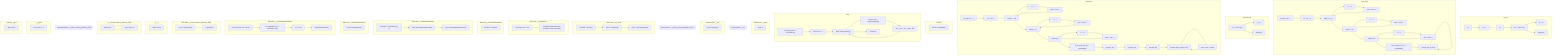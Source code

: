 graph TD
subgraph test_try
    test_try_71["try"]
    test_try_72["a += 1"]
    test_try_73["try"]
    test_try_74["try ... catch (err)"]
    test_try_75["a = 19"]:::exitNode
    test_try_76["dump(err)"]:::exitNode
    test_try_71 --> test_try_72
    test_try_72 --> test_try_73
    test_try_73 --> test_try_74
    test_try_74 --> test_try_75
    test_try_74 --> test_try_76
end
subgraph test_loops
    test_loops_77["let sum: Int = 0"]
    test_loops_78["let i: Int = 0"]
    test_loops_79["while (i &lt; 10)"]
    test_loops_80["i = i + 1"]
    test_loops_81["sum = sum + i"]
    test_loops_82["until (i &gt; 10)"]
    test_loops_83["i = i - 1"]
    test_loops_84["sum = sum + i"]
    test_loops_85["repeat (10)"]
    test_loops_86["i = i + 1"]
    test_loops_87["sum = sum + i"]
    test_loops_88["let m: map&lt;Int, Int&gt; = emptyMap()"]
    test_loops_89["foreach ((k, v) of m)"]
    test_loops_77 --> test_loops_78
    test_loops_78 --> test_loops_79
    test_loops_79 --> test_loops_80
    test_loops_80 --> test_loops_81
    test_loops_81 --> test_loops_79
    test_loops_79 --> test_loops_82
    test_loops_82 --> test_loops_83
    test_loops_83 --> test_loops_84
    test_loops_84 --> test_loops_82
    test_loops_82 --> test_loops_85
    test_loops_85 --> test_loops_86
    test_loops_86 --> test_loops_87
    test_loops_87 --> test_loops_85
    test_loops_85 --> test_loops_88
    test_loops_88 --> test_loops_89
    test_loops_89 --> test_loops_89
end
subgraph testTryCatch
    testTryCatch_90["try ... catch (err)"]
    testTryCatch_91["a += 1"]:::exitNode
    testTryCatch_92["dump(err)"]:::exitNode
    testTryCatch_90 --> testTryCatch_91
    testTryCatch_90 --> testTryCatch_92
end
subgraph testLoops
    testLoops_93["let sum: Int = 0"]
    testLoops_94["let i: Int = 0"]
    testLoops_95["while (i &lt; 10)"]
    testLoops_96["i = i + 1"]
    testLoops_97["sum = sum + i"]
    testLoops_98["until (i &lt;= 0)"]
    testLoops_99["i = i - 1"]
    testLoops_100["sum = sum + i"]
    testLoops_101["repeat (10)"]
    testLoops_102["i = i + 1"]
    testLoops_103["sum = sum + i"]
    testLoops_104["let m: map&lt;Int, Int&gt; = emptyMap()"]
    testLoops_105["m.set(1, 10)"]
    testLoops_106["m.set(2, 20)"]
    testLoops_107["m.set(3, 30)"]
    testLoops_108["foreach ((key, value) of m)"]
    testLoops_109["sum = sum + value"]
    testLoops_93 --> testLoops_94
    testLoops_94 --> testLoops_95
    testLoops_95 --> testLoops_96
    testLoops_96 --> testLoops_97
    testLoops_97 --> testLoops_95
    testLoops_95 --> testLoops_98
    testLoops_98 --> testLoops_99
    testLoops_99 --> testLoops_100
    testLoops_100 --> testLoops_98
    testLoops_98 --> testLoops_101
    testLoops_101 --> testLoops_102
    testLoops_102 --> testLoops_103
    testLoops_103 --> testLoops_101
    testLoops_101 --> testLoops_104
    testLoops_104 --> testLoops_105
    testLoops_105 --> testLoops_106
    testLoops_106 --> testLoops_107
    testLoops_107 --> testLoops_108
    testLoops_108 --> testLoops_109
    testLoops_109 --> testLoops_108
end
subgraph callAsm
    callAsm_110["return s.loadRefEx()"]:::exitNode
end
subgraph toInt
    toInt_111["let string: Slice = self.asSlice()"]
    toInt_112["let acc: Int = 0"]
    toInt_113["while (!string.empty())"]
    toInt_114["let char: Int = string.loadUint(8)"]
    toInt_115["acc = acc * 10 + (char - 48)"]
    toInt_116["return acc"]:::exitNode
    toInt_111 --> toInt_112
    toInt_112 --> toInt_113
    toInt_113 --> toInt_114
    toInt_114 --> toInt_115
    toInt_115 --> toInt_113
    toInt_113 --> toInt_116
end
subgraph TestContract__getter
    TestContract__getter_134["return 0"]:::exitNode
end
subgraph TestContractF__test
end
subgraph TestContractT__test
    TestContractT__test_137["return self.getA()"]:::exitNode
end
subgraph TestContractT__receive_external_fallback_2121
end
subgraph EffectTest__init_2445
    EffectTest__init_2445_138["self.addr = sender()"]
    EffectTest__init_2445_139["self.b = beginCell()"]
    EffectTest__init_2445_140["self.s = S{b: beginCell()}"]:::exitNode
    EffectTest__init_2445_138 --> EffectTest__init_2445_139
    EffectTest__init_2445_139 --> EffectTest__init_2445_140
end
subgraph EffectTest__funcWithSend
    EffectTest__funcWithSend_141["let amount: Int = 100"]
    EffectTest__funcWithSend_142["send(SendParameters{to: self.addr, value: amount})"]:::exitNode
    EffectTest__funcWithSend_141 --> EffectTest__funcWithSend_142
end
subgraph EffectTest__funcWithStateRead
    EffectTest__funcWithStateRead_143["let value = self.addr"]:::exitNode
end
subgraph EffectTest__funcWithStateWrite1
    EffectTest__funcWithStateWrite1_144["self.addr = newAddress(0, 0)"]
    EffectTest__funcWithStateWrite1_145["self.b.storeAddress(self.addr)"]
    EffectTest__funcWithStateWrite1_146["self.s.b.storeAddress(self.addr)"]:::exitNode
    EffectTest__funcWithStateWrite1_144 --> EffectTest__funcWithStateWrite1_145
    EffectTest__funcWithStateWrite1_145 --> EffectTest__funcWithStateWrite1_146
end
subgraph EffectTest__funcWithStateWrite2
    EffectTest__funcWithStateWrite2_147["return s.loadAddress()"]:::exitNode
end
subgraph EffectTest__funcWithMultipleEffects
    EffectTest__funcWithMultipleEffects_148["let currentTime: Int = now()"]
    EffectTest__funcWithMultipleEffects_149["let randValue: Int = random(1, 100)"]
    EffectTest__funcWithMultipleEffects_150["if (1 &gt; 42)"]
    EffectTest__funcWithMultipleEffects_151["nativeRandomizeLt()"]:::exitNode
    EffectTest__funcWithMultipleEffects_148 --> EffectTest__funcWithMultipleEffects_149
    EffectTest__funcWithMultipleEffects_149 --> EffectTest__funcWithMultipleEffects_150
    EffectTest__funcWithMultipleEffects_150 --> EffectTest__funcWithMultipleEffects_151
end
subgraph EffectTest__receive_internal_fallback_2444
    EffectTest__receive_internal_fallback_2444_152["let a = beginString()"]
    EffectTest__receive_internal_fallback_2444_153["a.append('f')"]:::exitNode
    EffectTest__receive_internal_fallback_2444_152 --> EffectTest__receive_internal_fallback_2444_153
end
subgraph A__m
    A__m_154["return self.m"]:::exitNode
end
subgraph A__receive_internal_fallback_2494
    A__receive_internal_fallback_2494_155["while (true)"]
    A__receive_internal_fallback_2494_156["self.m.set(1, 2)"]
    A__receive_internal_fallback_2494_155 --> A__receive_internal_fallback_2494_156
    A__receive_internal_fallback_2494_156 --> A__receive_internal_fallback_2494_155
end
subgraph ContractParams__receive_internal_fallback_2548
end
subgraph Z__getter
    Z__getter_135["return self.a + 1"]:::exitNode
end
subgraph TParent__getA
    TParent__getA_136["return self.a"]:::exitNode
end